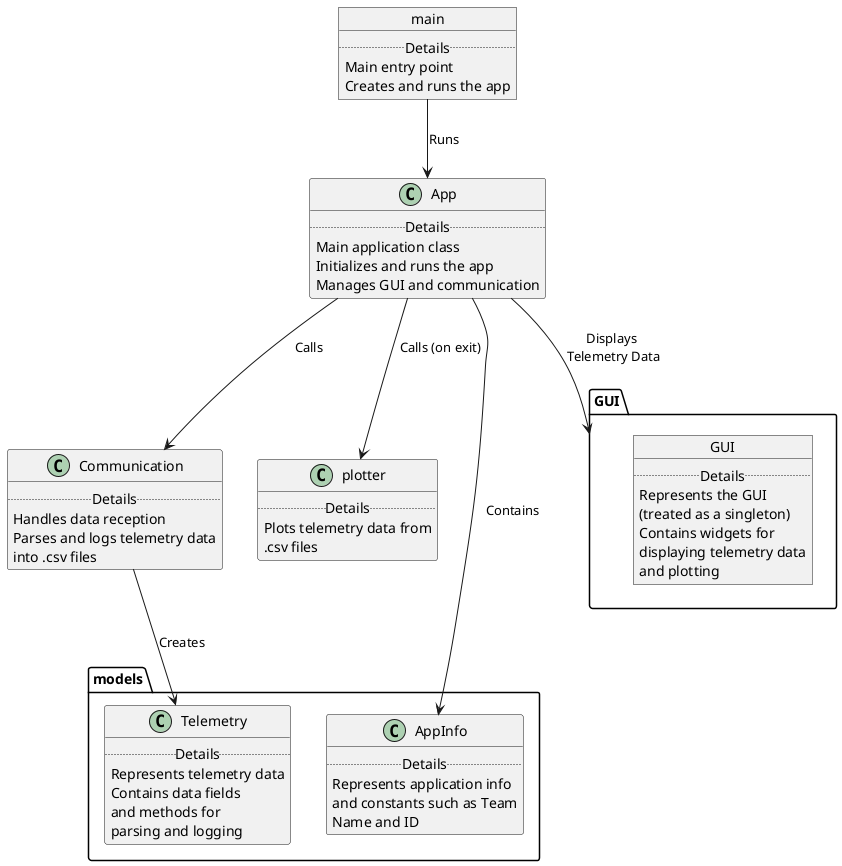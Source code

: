@startuml architecture

class "Communication" {
    .. Details ..
    Handles data reception
    Parses and logs telemetry data
    into .csv files
}

class "plotter" {
    .. Details ..
    Plots telemetry data from
    .csv files
}

package models {
    class "Telemetry" {
        .. Details ..
        Represents telemetry data
        Contains data fields
        and methods for
        parsing and logging
    }
    "Communication" --> "Telemetry": Creates

    class "AppInfo" {
        .. Details ..
        Represents application info
        and constants such as Team
        Name and ID
    }
}

package GUI {
    object GUI {
        .. Details ..
        Represents the GUI
        (treated as a singleton)
        Contains widgets for
        displaying telemetry data
        and plotting
    }
}

class "App" {
    .. Details ..
    Main application class
    Initializes and runs the app
    Manages GUI and communication
}
"App" --> "Communication": Calls
"App" --> "plotter": Calls (on exit)
"App" --> "AppInfo": Contains
"App" --> GUI: "Displays \nTelemetry Data"

object main {
    .. Details ..
    Main entry point
    Creates and runs the app
}
main --> "App": Runs


@enduml